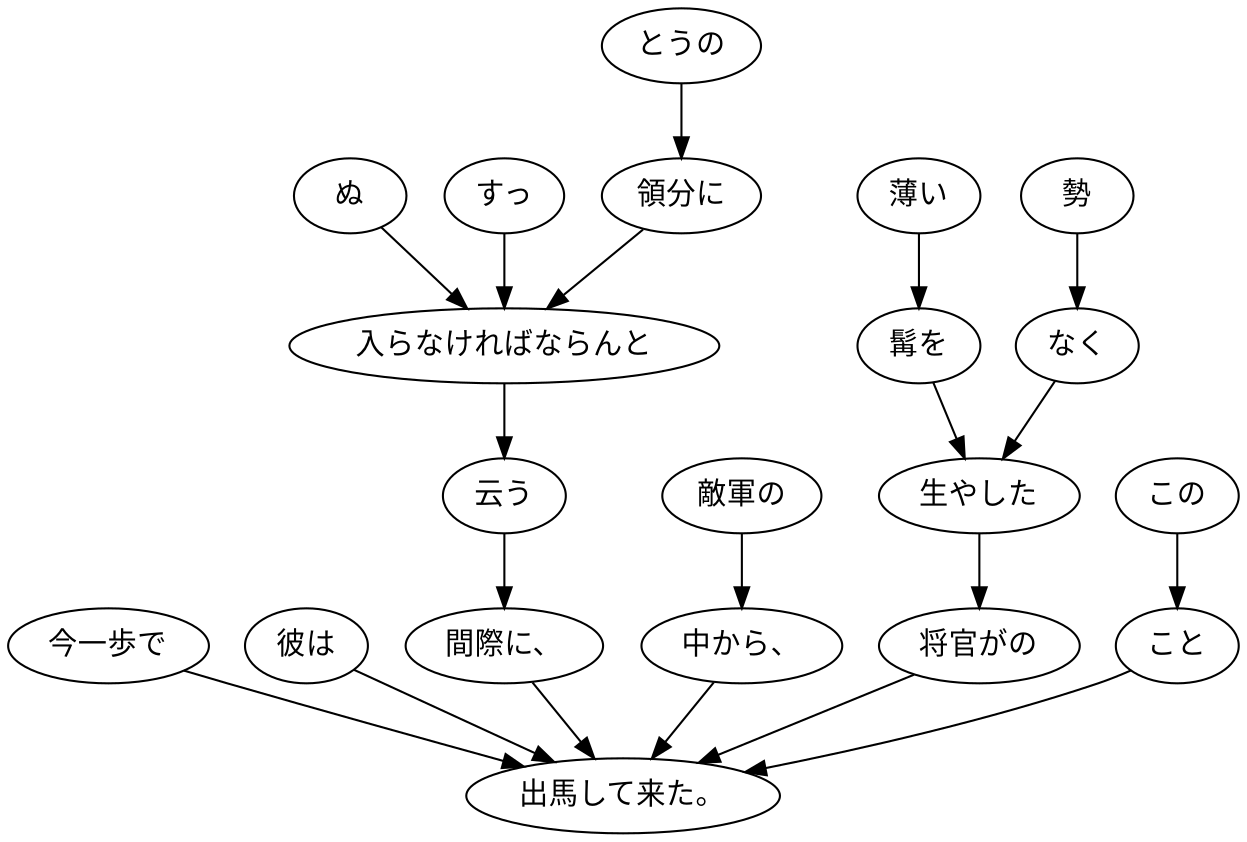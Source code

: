 digraph graph4975 {
	node0 [label="今一歩で"];
	node1 [label="彼は"];
	node2 [label="ぬ"];
	node3 [label="すっ"];
	node4 [label="とうの"];
	node5 [label="領分に"];
	node6 [label="入らなければならんと"];
	node7 [label="云う"];
	node8 [label="間際に、"];
	node9 [label="敵軍の"];
	node10 [label="中から、"];
	node11 [label="薄い"];
	node12 [label="髯を"];
	node13 [label="勢"];
	node14 [label="なく"];
	node15 [label="生やした"];
	node16 [label="将官がの"];
	node17 [label="この"];
	node18 [label="こと"];
	node19 [label="出馬して来た。"];
	node0 -> node19;
	node1 -> node19;
	node2 -> node6;
	node3 -> node6;
	node4 -> node5;
	node5 -> node6;
	node6 -> node7;
	node7 -> node8;
	node8 -> node19;
	node9 -> node10;
	node10 -> node19;
	node11 -> node12;
	node12 -> node15;
	node13 -> node14;
	node14 -> node15;
	node15 -> node16;
	node16 -> node19;
	node17 -> node18;
	node18 -> node19;
}

